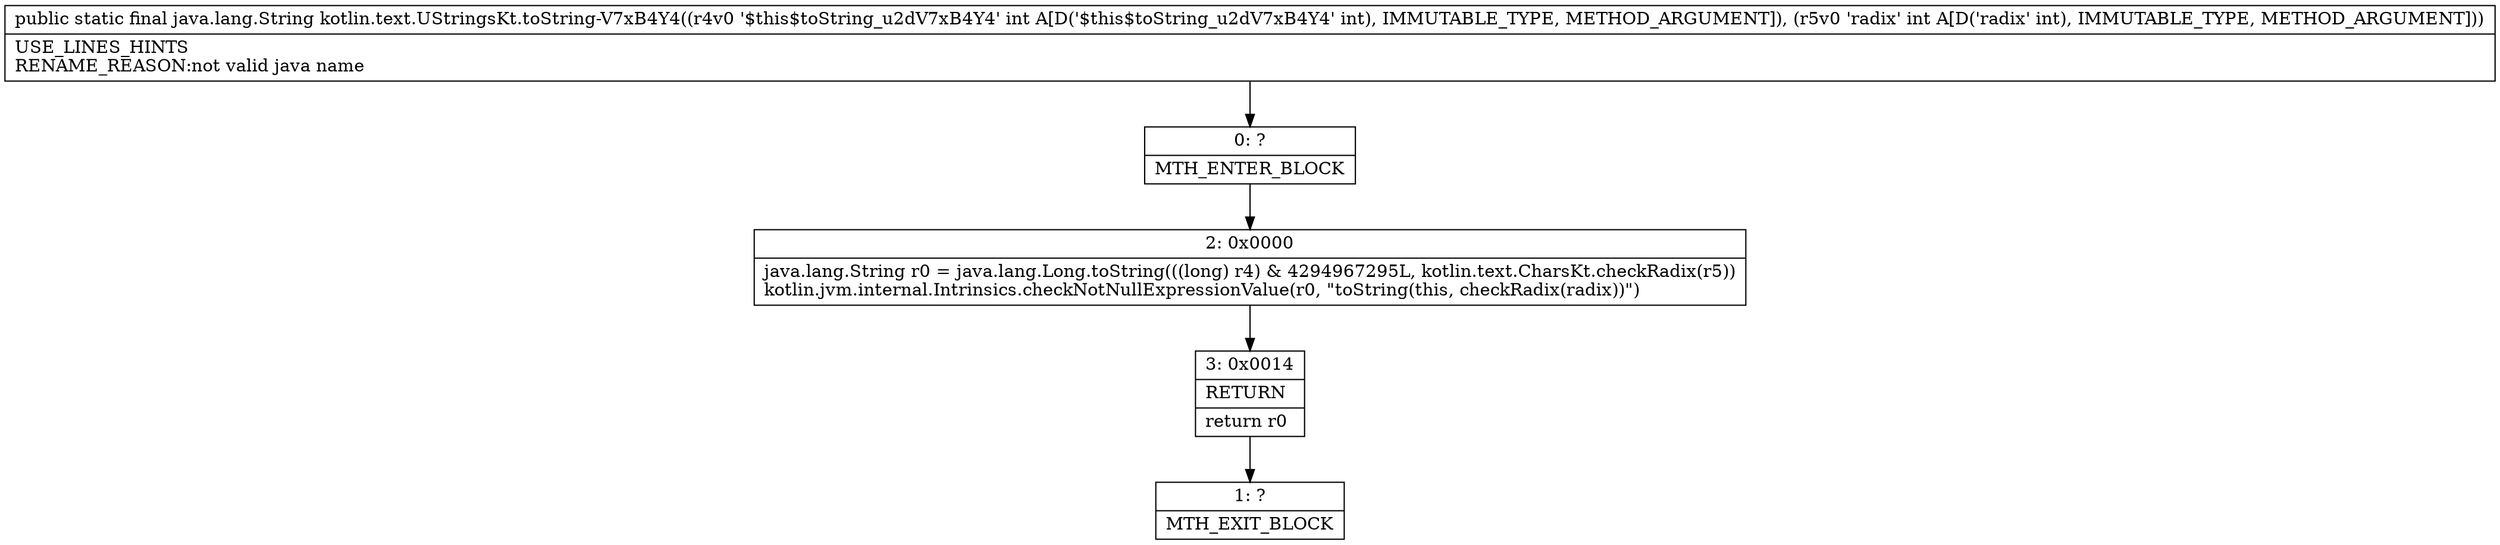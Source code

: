 digraph "CFG forkotlin.text.UStringsKt.toString\-V7xB4Y4(II)Ljava\/lang\/String;" {
Node_0 [shape=record,label="{0\:\ ?|MTH_ENTER_BLOCK\l}"];
Node_2 [shape=record,label="{2\:\ 0x0000|java.lang.String r0 = java.lang.Long.toString(((long) r4) & 4294967295L, kotlin.text.CharsKt.checkRadix(r5))\lkotlin.jvm.internal.Intrinsics.checkNotNullExpressionValue(r0, \"toString(this, checkRadix(radix))\")\l}"];
Node_3 [shape=record,label="{3\:\ 0x0014|RETURN\l|return r0\l}"];
Node_1 [shape=record,label="{1\:\ ?|MTH_EXIT_BLOCK\l}"];
MethodNode[shape=record,label="{public static final java.lang.String kotlin.text.UStringsKt.toString\-V7xB4Y4((r4v0 '$this$toString_u2dV7xB4Y4' int A[D('$this$toString_u2dV7xB4Y4' int), IMMUTABLE_TYPE, METHOD_ARGUMENT]), (r5v0 'radix' int A[D('radix' int), IMMUTABLE_TYPE, METHOD_ARGUMENT]))  | USE_LINES_HINTS\lRENAME_REASON:not valid java name\l}"];
MethodNode -> Node_0;Node_0 -> Node_2;
Node_2 -> Node_3;
Node_3 -> Node_1;
}

